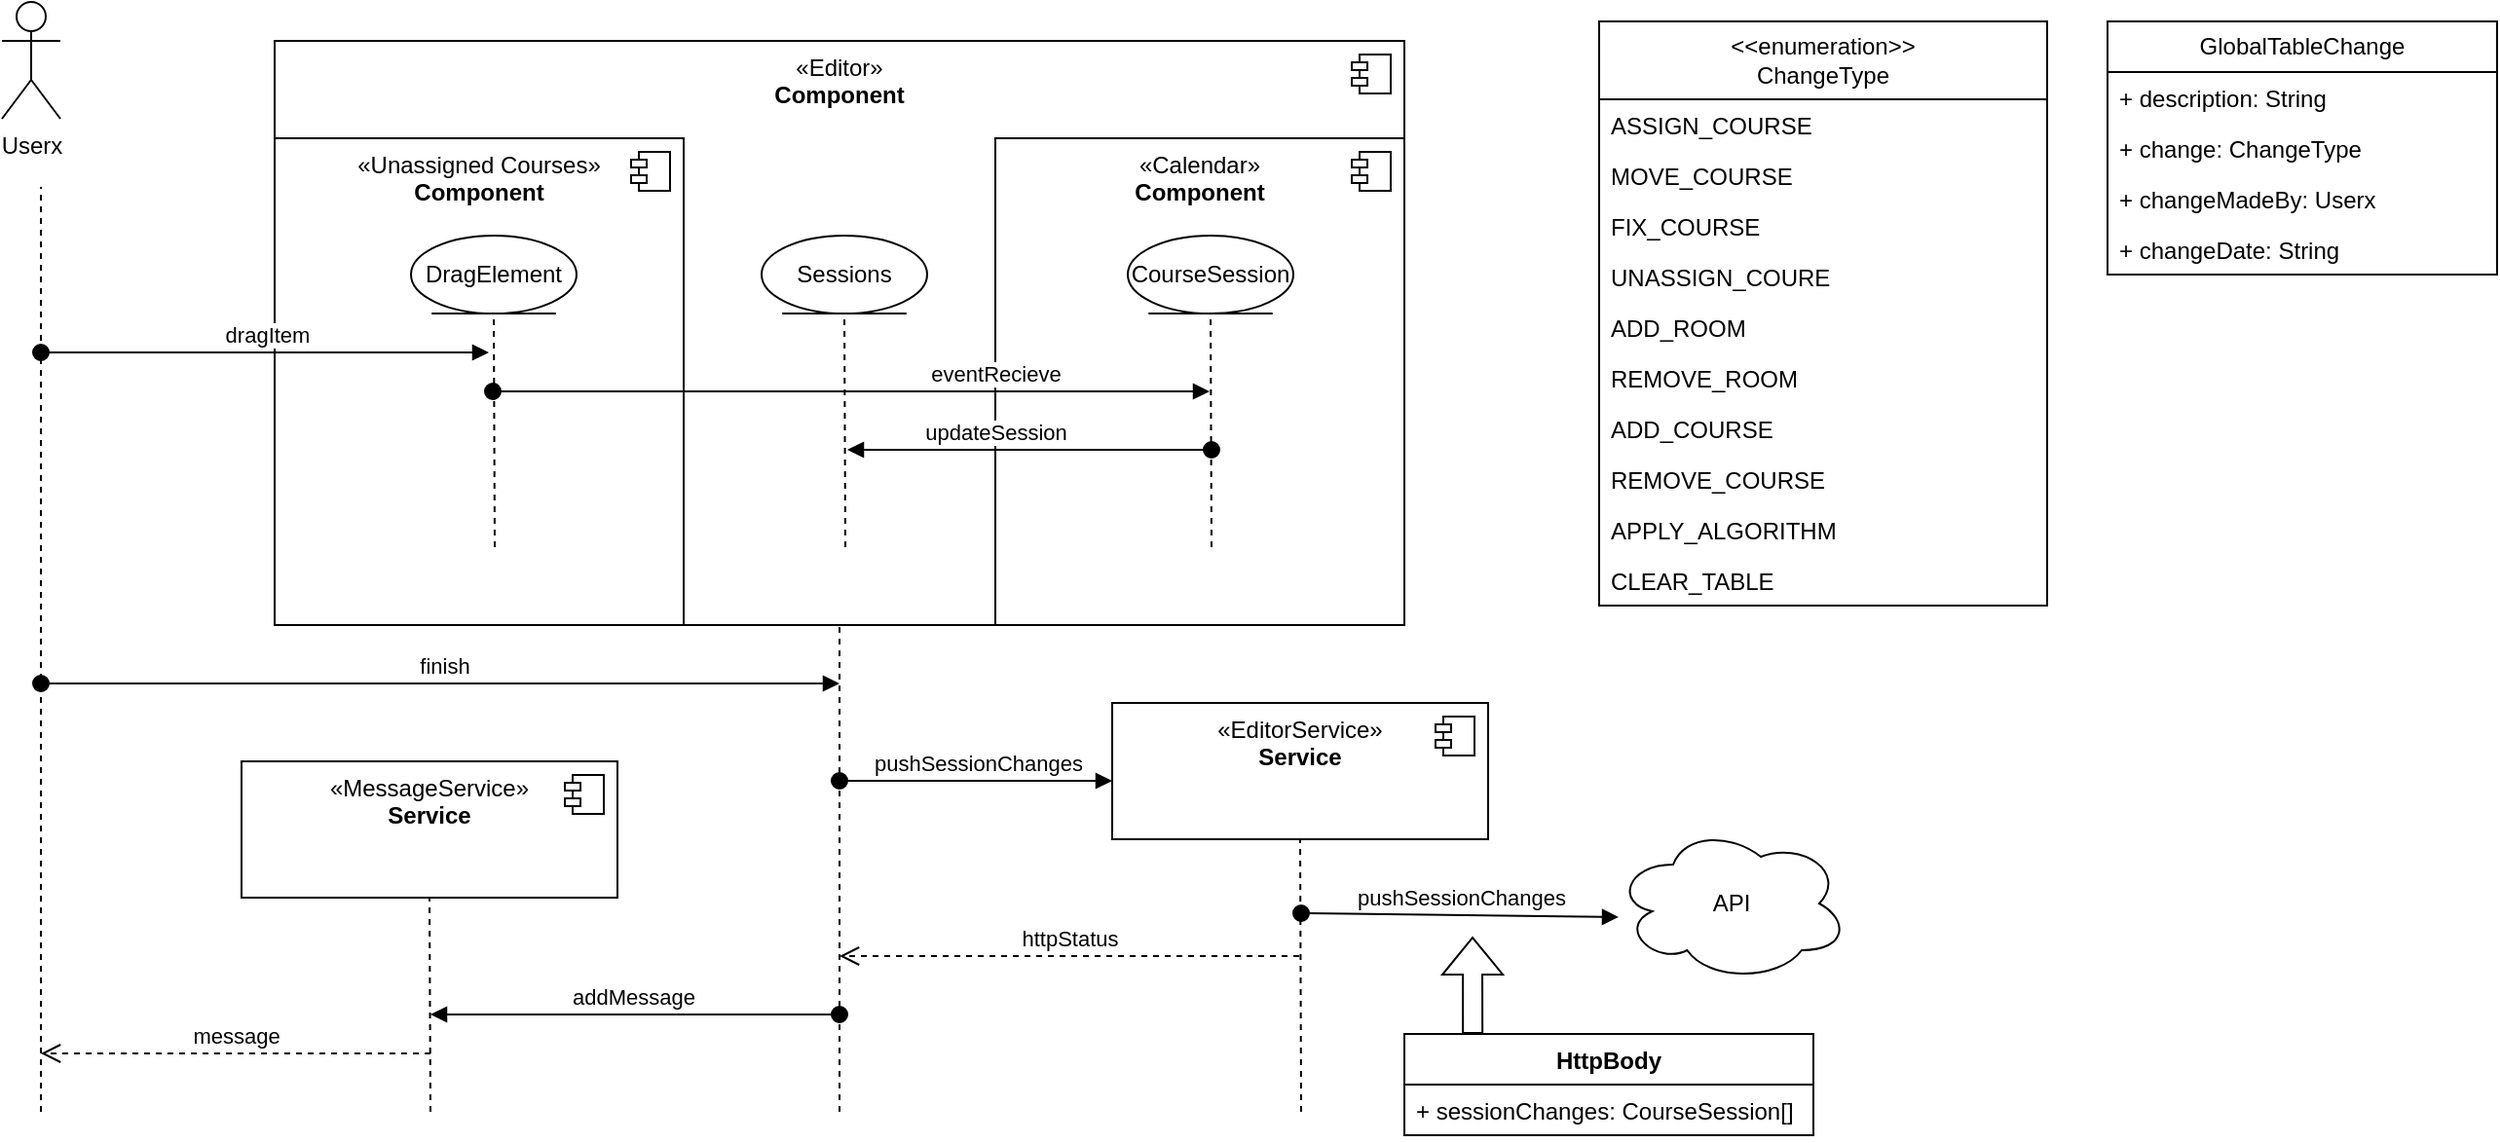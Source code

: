<mxfile version="24.7.8">
  <diagram name="Seite-1" id="OvIvmKeULTwE7vRqUw8t">
    <mxGraphModel dx="2074" dy="1098" grid="1" gridSize="10" guides="1" tooltips="1" connect="1" arrows="1" fold="1" page="1" pageScale="1" pageWidth="827" pageHeight="1169" math="0" shadow="0">
      <root>
        <mxCell id="0" />
        <mxCell id="1" parent="0" />
        <mxCell id="V4WW4JrDR7EeXdxypeD7-5" value="«Editor&lt;span style=&quot;background-color: initial;&quot;&gt;»&lt;/span&gt;&lt;div&gt;&lt;b&gt;Component&lt;/b&gt;&lt;/div&gt;" style="html=1;dropTarget=0;whiteSpace=wrap;verticalAlign=top;" parent="1" vertex="1">
          <mxGeometry x="200" y="50" width="580" height="300" as="geometry" />
        </mxCell>
        <mxCell id="V4WW4JrDR7EeXdxypeD7-6" value="" style="shape=module;jettyWidth=8;jettyHeight=4;" parent="V4WW4JrDR7EeXdxypeD7-5" vertex="1">
          <mxGeometry x="1" width="20" height="20" relative="1" as="geometry">
            <mxPoint x="-27" y="7" as="offset" />
          </mxGeometry>
        </mxCell>
        <mxCell id="V4WW4JrDR7EeXdxypeD7-1" value="Userx" style="shape=umlActor;verticalLabelPosition=bottom;verticalAlign=top;html=1;" parent="1" vertex="1">
          <mxGeometry x="60" y="30" width="30" height="60" as="geometry" />
        </mxCell>
        <mxCell id="V4WW4JrDR7EeXdxypeD7-9" value="GlobalTableChange" style="swimlane;fontStyle=0;childLayout=stackLayout;horizontal=1;startSize=26;fillColor=none;horizontalStack=0;resizeParent=1;resizeParentMax=0;resizeLast=0;collapsible=1;marginBottom=0;whiteSpace=wrap;html=1;" parent="1" vertex="1">
          <mxGeometry x="1141" y="40" width="200" height="130" as="geometry" />
        </mxCell>
        <mxCell id="V4WW4JrDR7EeXdxypeD7-10" value="+ description: String" style="text;strokeColor=none;fillColor=none;align=left;verticalAlign=top;spacingLeft=4;spacingRight=4;overflow=hidden;rotatable=0;points=[[0,0.5],[1,0.5]];portConstraint=eastwest;whiteSpace=wrap;html=1;" parent="V4WW4JrDR7EeXdxypeD7-9" vertex="1">
          <mxGeometry y="26" width="200" height="26" as="geometry" />
        </mxCell>
        <mxCell id="V4WW4JrDR7EeXdxypeD7-11" value="+ change: ChangeType&amp;nbsp;" style="text;strokeColor=none;fillColor=none;align=left;verticalAlign=top;spacingLeft=4;spacingRight=4;overflow=hidden;rotatable=0;points=[[0,0.5],[1,0.5]];portConstraint=eastwest;whiteSpace=wrap;html=1;" parent="V4WW4JrDR7EeXdxypeD7-9" vertex="1">
          <mxGeometry y="52" width="200" height="26" as="geometry" />
        </mxCell>
        <mxCell id="V4WW4JrDR7EeXdxypeD7-12" value="+ changeMadeBy: Userx" style="text;strokeColor=none;fillColor=none;align=left;verticalAlign=top;spacingLeft=4;spacingRight=4;overflow=hidden;rotatable=0;points=[[0,0.5],[1,0.5]];portConstraint=eastwest;whiteSpace=wrap;html=1;" parent="V4WW4JrDR7EeXdxypeD7-9" vertex="1">
          <mxGeometry y="78" width="200" height="26" as="geometry" />
        </mxCell>
        <mxCell id="V4WW4JrDR7EeXdxypeD7-13" value="+ changeDate: String" style="text;strokeColor=none;fillColor=none;align=left;verticalAlign=top;spacingLeft=4;spacingRight=4;overflow=hidden;rotatable=0;points=[[0,0.5],[1,0.5]];portConstraint=eastwest;whiteSpace=wrap;html=1;" parent="V4WW4JrDR7EeXdxypeD7-9" vertex="1">
          <mxGeometry y="104" width="200" height="26" as="geometry" />
        </mxCell>
        <mxCell id="V4WW4JrDR7EeXdxypeD7-14" value="&amp;lt;&amp;lt;enumeration&amp;gt;&amp;gt;&lt;div&gt;ChangeType&lt;/div&gt;" style="swimlane;fontStyle=0;childLayout=stackLayout;horizontal=1;startSize=40;fillColor=none;horizontalStack=0;resizeParent=1;resizeParentMax=0;resizeLast=0;collapsible=1;marginBottom=0;whiteSpace=wrap;html=1;" parent="1" vertex="1">
          <mxGeometry x="880" y="40" width="230" height="300" as="geometry" />
        </mxCell>
        <mxCell id="V4WW4JrDR7EeXdxypeD7-15" value="ASSIGN_COURSE" style="text;strokeColor=none;fillColor=none;align=left;verticalAlign=top;spacingLeft=4;spacingRight=4;overflow=hidden;rotatable=0;points=[[0,0.5],[1,0.5]];portConstraint=eastwest;whiteSpace=wrap;html=1;" parent="V4WW4JrDR7EeXdxypeD7-14" vertex="1">
          <mxGeometry y="40" width="230" height="26" as="geometry" />
        </mxCell>
        <mxCell id="V4WW4JrDR7EeXdxypeD7-16" value="MOVE_COURSE" style="text;strokeColor=none;fillColor=none;align=left;verticalAlign=top;spacingLeft=4;spacingRight=4;overflow=hidden;rotatable=0;points=[[0,0.5],[1,0.5]];portConstraint=eastwest;whiteSpace=wrap;html=1;" parent="V4WW4JrDR7EeXdxypeD7-14" vertex="1">
          <mxGeometry y="66" width="230" height="26" as="geometry" />
        </mxCell>
        <mxCell id="V4WW4JrDR7EeXdxypeD7-20" value="FIX_COURSE" style="text;strokeColor=none;fillColor=none;align=left;verticalAlign=top;spacingLeft=4;spacingRight=4;overflow=hidden;rotatable=0;points=[[0,0.5],[1,0.5]];portConstraint=eastwest;whiteSpace=wrap;html=1;" parent="V4WW4JrDR7EeXdxypeD7-14" vertex="1">
          <mxGeometry y="92" width="230" height="26" as="geometry" />
        </mxCell>
        <mxCell id="V4WW4JrDR7EeXdxypeD7-17" value="UNASSIGN_COURE" style="text;strokeColor=none;fillColor=none;align=left;verticalAlign=top;spacingLeft=4;spacingRight=4;overflow=hidden;rotatable=0;points=[[0,0.5],[1,0.5]];portConstraint=eastwest;whiteSpace=wrap;html=1;" parent="V4WW4JrDR7EeXdxypeD7-14" vertex="1">
          <mxGeometry y="118" width="230" height="26" as="geometry" />
        </mxCell>
        <mxCell id="J99ZT7ncqw3vgAmDcPim-2" value="ADD_ROOM" style="text;strokeColor=none;fillColor=none;align=left;verticalAlign=top;spacingLeft=4;spacingRight=4;overflow=hidden;rotatable=0;points=[[0,0.5],[1,0.5]];portConstraint=eastwest;whiteSpace=wrap;html=1;" parent="V4WW4JrDR7EeXdxypeD7-14" vertex="1">
          <mxGeometry y="144" width="230" height="26" as="geometry" />
        </mxCell>
        <mxCell id="J99ZT7ncqw3vgAmDcPim-3" value="REMOVE_ROOM" style="text;strokeColor=none;fillColor=none;align=left;verticalAlign=top;spacingLeft=4;spacingRight=4;overflow=hidden;rotatable=0;points=[[0,0.5],[1,0.5]];portConstraint=eastwest;whiteSpace=wrap;html=1;" parent="V4WW4JrDR7EeXdxypeD7-14" vertex="1">
          <mxGeometry y="170" width="230" height="26" as="geometry" />
        </mxCell>
        <mxCell id="J99ZT7ncqw3vgAmDcPim-4" value="ADD_COURSE" style="text;strokeColor=none;fillColor=none;align=left;verticalAlign=top;spacingLeft=4;spacingRight=4;overflow=hidden;rotatable=0;points=[[0,0.5],[1,0.5]];portConstraint=eastwest;whiteSpace=wrap;html=1;" parent="V4WW4JrDR7EeXdxypeD7-14" vertex="1">
          <mxGeometry y="196" width="230" height="26" as="geometry" />
        </mxCell>
        <mxCell id="J99ZT7ncqw3vgAmDcPim-5" value="REMOVE_COURSE" style="text;strokeColor=none;fillColor=none;align=left;verticalAlign=top;spacingLeft=4;spacingRight=4;overflow=hidden;rotatable=0;points=[[0,0.5],[1,0.5]];portConstraint=eastwest;whiteSpace=wrap;html=1;" parent="V4WW4JrDR7EeXdxypeD7-14" vertex="1">
          <mxGeometry y="222" width="230" height="26" as="geometry" />
        </mxCell>
        <mxCell id="J99ZT7ncqw3vgAmDcPim-6" value="APPLY_ALGORITHM" style="text;strokeColor=none;fillColor=none;align=left;verticalAlign=top;spacingLeft=4;spacingRight=4;overflow=hidden;rotatable=0;points=[[0,0.5],[1,0.5]];portConstraint=eastwest;whiteSpace=wrap;html=1;" parent="V4WW4JrDR7EeXdxypeD7-14" vertex="1">
          <mxGeometry y="248" width="230" height="26" as="geometry" />
        </mxCell>
        <mxCell id="J99ZT7ncqw3vgAmDcPim-7" value="CLEAR_TABLE" style="text;strokeColor=none;fillColor=none;align=left;verticalAlign=top;spacingLeft=4;spacingRight=4;overflow=hidden;rotatable=0;points=[[0,0.5],[1,0.5]];portConstraint=eastwest;whiteSpace=wrap;html=1;" parent="V4WW4JrDR7EeXdxypeD7-14" vertex="1">
          <mxGeometry y="274" width="230" height="26" as="geometry" />
        </mxCell>
        <mxCell id="V4WW4JrDR7EeXdxypeD7-31" value="«Calendar&lt;span style=&quot;background-color: initial;&quot;&gt;»&lt;/span&gt;&lt;div&gt;&lt;b&gt;Component&lt;/b&gt;&lt;/div&gt;" style="html=1;dropTarget=0;whiteSpace=wrap;verticalAlign=top;" parent="1" vertex="1">
          <mxGeometry x="570" y="100" width="210" height="250" as="geometry" />
        </mxCell>
        <mxCell id="V4WW4JrDR7EeXdxypeD7-32" value="" style="shape=module;jettyWidth=8;jettyHeight=4;" parent="V4WW4JrDR7EeXdxypeD7-31" vertex="1">
          <mxGeometry x="1" width="20" height="20" relative="1" as="geometry">
            <mxPoint x="-27" y="7" as="offset" />
          </mxGeometry>
        </mxCell>
        <mxCell id="V4WW4JrDR7EeXdxypeD7-35" value="«&lt;span style=&quot;text-align: left;&quot;&gt;Unassigned Courses&lt;/span&gt;&lt;span style=&quot;background-color: initial;&quot;&gt;»&lt;/span&gt;&lt;div&gt;&lt;b&gt;Component&lt;/b&gt;&lt;/div&gt;" style="html=1;dropTarget=0;whiteSpace=wrap;verticalAlign=top;" parent="1" vertex="1">
          <mxGeometry x="200" y="100" width="210" height="250" as="geometry" />
        </mxCell>
        <mxCell id="V4WW4JrDR7EeXdxypeD7-36" value="" style="shape=module;jettyWidth=8;jettyHeight=4;" parent="V4WW4JrDR7EeXdxypeD7-35" vertex="1">
          <mxGeometry x="1" width="20" height="20" relative="1" as="geometry">
            <mxPoint x="-27" y="7" as="offset" />
          </mxGeometry>
        </mxCell>
        <mxCell id="V4WW4JrDR7EeXdxypeD7-56" value="" style="endArrow=none;dashed=1;html=1;rounded=0;" parent="1" edge="1">
          <mxGeometry width="50" height="50" relative="1" as="geometry">
            <mxPoint x="80" y="600" as="sourcePoint" />
            <mxPoint x="80" y="125" as="targetPoint" />
          </mxGeometry>
        </mxCell>
        <mxCell id="V4WW4JrDR7EeXdxypeD7-57" value="dragItem" style="html=1;verticalAlign=bottom;startArrow=oval;startFill=1;endArrow=block;startSize=8;curved=0;rounded=0;" parent="1" edge="1">
          <mxGeometry x="0.009" width="60" relative="1" as="geometry">
            <mxPoint x="80" y="210" as="sourcePoint" />
            <mxPoint x="310" y="210" as="targetPoint" />
            <mxPoint as="offset" />
          </mxGeometry>
        </mxCell>
        <mxCell id="V4WW4JrDR7EeXdxypeD7-58" value="eventRecieve" style="html=1;verticalAlign=bottom;startArrow=oval;startFill=1;endArrow=block;startSize=8;curved=0;rounded=0;" parent="1" edge="1">
          <mxGeometry x="0.402" width="60" relative="1" as="geometry">
            <mxPoint x="312" y="230" as="sourcePoint" />
            <mxPoint x="680" y="230" as="targetPoint" />
            <mxPoint as="offset" />
          </mxGeometry>
        </mxCell>
        <mxCell id="V4WW4JrDR7EeXdxypeD7-60" value="updateSession" style="html=1;verticalAlign=bottom;startArrow=oval;startFill=1;endArrow=block;startSize=8;curved=0;rounded=0;" parent="1" edge="1">
          <mxGeometry x="0.187" width="60" relative="1" as="geometry">
            <mxPoint x="681" y="260" as="sourcePoint" />
            <mxPoint x="494" y="260" as="targetPoint" />
            <mxPoint as="offset" />
          </mxGeometry>
        </mxCell>
        <mxCell id="V4WW4JrDR7EeXdxypeD7-46" value="Sessions" style="ellipse;shape=umlEntity;whiteSpace=wrap;html=1;" parent="1" vertex="1">
          <mxGeometry x="450" y="150" width="85" height="40" as="geometry" />
        </mxCell>
        <mxCell id="V4WW4JrDR7EeXdxypeD7-47" value="" style="endArrow=none;dashed=1;html=1;rounded=0;entryX=0.5;entryY=1;entryDx=0;entryDy=0;" parent="1" target="V4WW4JrDR7EeXdxypeD7-46" edge="1">
          <mxGeometry width="50" height="50" relative="1" as="geometry">
            <mxPoint x="493" y="310" as="sourcePoint" />
            <mxPoint x="494" y="200" as="targetPoint" />
          </mxGeometry>
        </mxCell>
        <mxCell id="V4WW4JrDR7EeXdxypeD7-38" value="CourseSession" style="ellipse;shape=umlEntity;whiteSpace=wrap;html=1;" parent="1" vertex="1">
          <mxGeometry x="638" y="150" width="85" height="40" as="geometry" />
        </mxCell>
        <mxCell id="V4WW4JrDR7EeXdxypeD7-40" value="" style="endArrow=none;dashed=1;html=1;rounded=0;entryX=0.5;entryY=1;entryDx=0;entryDy=0;" parent="1" target="V4WW4JrDR7EeXdxypeD7-38" edge="1">
          <mxGeometry width="50" height="50" relative="1" as="geometry">
            <mxPoint x="681" y="310" as="sourcePoint" />
            <mxPoint x="682" y="200" as="targetPoint" />
          </mxGeometry>
        </mxCell>
        <mxCell id="V4WW4JrDR7EeXdxypeD7-37" value="DragElement" style="ellipse;shape=umlEntity;whiteSpace=wrap;html=1;" parent="1" vertex="1">
          <mxGeometry x="270" y="150" width="85" height="40" as="geometry" />
        </mxCell>
        <mxCell id="V4WW4JrDR7EeXdxypeD7-39" value="" style="endArrow=none;dashed=1;html=1;rounded=0;entryX=0.5;entryY=1;entryDx=0;entryDy=0;" parent="1" target="V4WW4JrDR7EeXdxypeD7-37" edge="1">
          <mxGeometry width="50" height="50" relative="1" as="geometry">
            <mxPoint x="313" y="310" as="sourcePoint" />
            <mxPoint x="312.5" y="166" as="targetPoint" />
          </mxGeometry>
        </mxCell>
        <mxCell id="V4WW4JrDR7EeXdxypeD7-70" value="" style="group" parent="1" vertex="1" connectable="0">
          <mxGeometry x="630" y="390" width="193" height="70" as="geometry" />
        </mxCell>
        <mxCell id="V4WW4JrDR7EeXdxypeD7-66" value="«EditorService&lt;span style=&quot;background-color: initial;&quot;&gt;»&lt;/span&gt;&lt;div&gt;&lt;b&gt;Service&lt;/b&gt;&lt;/div&gt;" style="html=1;dropTarget=0;whiteSpace=wrap;verticalAlign=top;" parent="V4WW4JrDR7EeXdxypeD7-70" vertex="1">
          <mxGeometry width="193" height="70.0" as="geometry" />
        </mxCell>
        <mxCell id="V4WW4JrDR7EeXdxypeD7-67" value="" style="shape=module;jettyWidth=8;jettyHeight=4;" parent="V4WW4JrDR7EeXdxypeD7-66" vertex="1">
          <mxGeometry x="1" width="20" height="20" relative="1" as="geometry">
            <mxPoint x="-27" y="7" as="offset" />
          </mxGeometry>
        </mxCell>
        <mxCell id="V4WW4JrDR7EeXdxypeD7-73" value="finish" style="html=1;verticalAlign=bottom;startArrow=oval;startFill=1;endArrow=block;startSize=8;curved=0;rounded=0;" parent="1" edge="1">
          <mxGeometry x="0.009" width="60" relative="1" as="geometry">
            <mxPoint x="80" y="380" as="sourcePoint" />
            <mxPoint x="490" y="380" as="targetPoint" />
            <mxPoint as="offset" />
          </mxGeometry>
        </mxCell>
        <mxCell id="V4WW4JrDR7EeXdxypeD7-74" value="" style="endArrow=none;dashed=1;html=1;rounded=0;entryX=0.5;entryY=1;entryDx=0;entryDy=0;" parent="1" target="V4WW4JrDR7EeXdxypeD7-5" edge="1">
          <mxGeometry width="50" height="50" relative="1" as="geometry">
            <mxPoint x="490" y="600" as="sourcePoint" />
            <mxPoint x="470" y="430" as="targetPoint" />
          </mxGeometry>
        </mxCell>
        <mxCell id="V4WW4JrDR7EeXdxypeD7-75" value="pushSessionChanges" style="html=1;verticalAlign=bottom;startArrow=oval;startFill=1;endArrow=block;startSize=8;curved=0;rounded=0;" parent="1" edge="1">
          <mxGeometry x="0.009" width="60" relative="1" as="geometry">
            <mxPoint x="490" y="430" as="sourcePoint" />
            <mxPoint x="630" y="430" as="targetPoint" />
            <mxPoint as="offset" />
          </mxGeometry>
        </mxCell>
        <mxCell id="V4WW4JrDR7EeXdxypeD7-76" value="" style="endArrow=none;dashed=1;html=1;rounded=0;entryX=0.5;entryY=1;entryDx=0;entryDy=0;" parent="1" target="V4WW4JrDR7EeXdxypeD7-66" edge="1">
          <mxGeometry width="50" height="50" relative="1" as="geometry">
            <mxPoint x="727" y="600" as="sourcePoint" />
            <mxPoint x="710" y="470" as="targetPoint" />
          </mxGeometry>
        </mxCell>
        <mxCell id="V4WW4JrDR7EeXdxypeD7-77" value="API" style="ellipse;shape=cloud;whiteSpace=wrap;html=1;" parent="1" vertex="1">
          <mxGeometry x="888" y="453" width="120" height="80" as="geometry" />
        </mxCell>
        <mxCell id="V4WW4JrDR7EeXdxypeD7-78" value="pushSessionChanges" style="html=1;verticalAlign=bottom;startArrow=oval;startFill=1;endArrow=block;startSize=8;curved=0;rounded=0;" parent="1" edge="1">
          <mxGeometry x="0.009" width="60" relative="1" as="geometry">
            <mxPoint x="727" y="498" as="sourcePoint" />
            <mxPoint x="890" y="500" as="targetPoint" />
            <mxPoint as="offset" />
          </mxGeometry>
        </mxCell>
        <mxCell id="V4WW4JrDR7EeXdxypeD7-82" value="httpStatus" style="html=1;verticalAlign=bottom;endArrow=open;dashed=1;endSize=8;curved=0;rounded=0;" parent="1" edge="1">
          <mxGeometry relative="1" as="geometry">
            <mxPoint x="726" y="520" as="sourcePoint" />
            <mxPoint x="490" y="520" as="targetPoint" />
          </mxGeometry>
        </mxCell>
        <mxCell id="V4WW4JrDR7EeXdxypeD7-83" value="" style="group" parent="1" vertex="1" connectable="0">
          <mxGeometry x="183" y="420" width="193" height="70" as="geometry" />
        </mxCell>
        <mxCell id="V4WW4JrDR7EeXdxypeD7-84" value="«MessageService&lt;span style=&quot;background-color: initial;&quot;&gt;»&lt;/span&gt;&lt;div&gt;&lt;b&gt;Service&lt;/b&gt;&lt;/div&gt;" style="html=1;dropTarget=0;whiteSpace=wrap;verticalAlign=top;" parent="V4WW4JrDR7EeXdxypeD7-83" vertex="1">
          <mxGeometry width="193" height="70.0" as="geometry" />
        </mxCell>
        <mxCell id="V4WW4JrDR7EeXdxypeD7-85" value="" style="shape=module;jettyWidth=8;jettyHeight=4;" parent="V4WW4JrDR7EeXdxypeD7-84" vertex="1">
          <mxGeometry x="1" width="20" height="20" relative="1" as="geometry">
            <mxPoint x="-27" y="7" as="offset" />
          </mxGeometry>
        </mxCell>
        <mxCell id="V4WW4JrDR7EeXdxypeD7-86" value="" style="endArrow=none;dashed=1;html=1;rounded=0;entryX=0.5;entryY=1;entryDx=0;entryDy=0;" parent="1" target="V4WW4JrDR7EeXdxypeD7-84" edge="1">
          <mxGeometry width="50" height="50" relative="1" as="geometry">
            <mxPoint x="280" y="600" as="sourcePoint" />
            <mxPoint x="280" y="530" as="targetPoint" />
          </mxGeometry>
        </mxCell>
        <mxCell id="V4WW4JrDR7EeXdxypeD7-87" value="addMessage" style="html=1;verticalAlign=bottom;startArrow=oval;startFill=1;endArrow=block;startSize=8;curved=0;rounded=0;" parent="1" edge="1">
          <mxGeometry x="0.009" width="60" relative="1" as="geometry">
            <mxPoint x="490" y="550" as="sourcePoint" />
            <mxPoint x="280" y="550" as="targetPoint" />
            <mxPoint as="offset" />
          </mxGeometry>
        </mxCell>
        <mxCell id="V4WW4JrDR7EeXdxypeD7-88" value="message" style="html=1;verticalAlign=bottom;endArrow=open;dashed=1;endSize=8;curved=0;rounded=0;" parent="1" edge="1">
          <mxGeometry relative="1" as="geometry">
            <mxPoint x="280" y="570" as="sourcePoint" />
            <mxPoint x="80" y="570" as="targetPoint" />
          </mxGeometry>
        </mxCell>
        <mxCell id="V4WW4JrDR7EeXdxypeD7-92" value="HttpBody" style="swimlane;fontStyle=1;align=center;verticalAlign=top;childLayout=stackLayout;horizontal=1;startSize=26;horizontalStack=0;resizeParent=1;resizeParentMax=0;resizeLast=0;collapsible=1;marginBottom=0;whiteSpace=wrap;html=1;" parent="1" vertex="1">
          <mxGeometry x="780" y="560" width="210" height="52" as="geometry" />
        </mxCell>
        <mxCell id="V4WW4JrDR7EeXdxypeD7-93" value="+ sessionChanges: CourseSession[]" style="text;strokeColor=none;fillColor=none;align=left;verticalAlign=top;spacingLeft=4;spacingRight=4;overflow=hidden;rotatable=0;points=[[0,0.5],[1,0.5]];portConstraint=eastwest;whiteSpace=wrap;html=1;" parent="V4WW4JrDR7EeXdxypeD7-92" vertex="1">
          <mxGeometry y="26" width="210" height="26" as="geometry" />
        </mxCell>
        <mxCell id="J99ZT7ncqw3vgAmDcPim-1" value="" style="shape=flexArrow;endArrow=classic;html=1;rounded=0;exitX=0.167;exitY=0;exitDx=0;exitDy=0;exitPerimeter=0;" parent="1" source="V4WW4JrDR7EeXdxypeD7-92" edge="1">
          <mxGeometry width="50" height="50" relative="1" as="geometry">
            <mxPoint x="790" y="570" as="sourcePoint" />
            <mxPoint x="815" y="510" as="targetPoint" />
          </mxGeometry>
        </mxCell>
      </root>
    </mxGraphModel>
  </diagram>
</mxfile>
